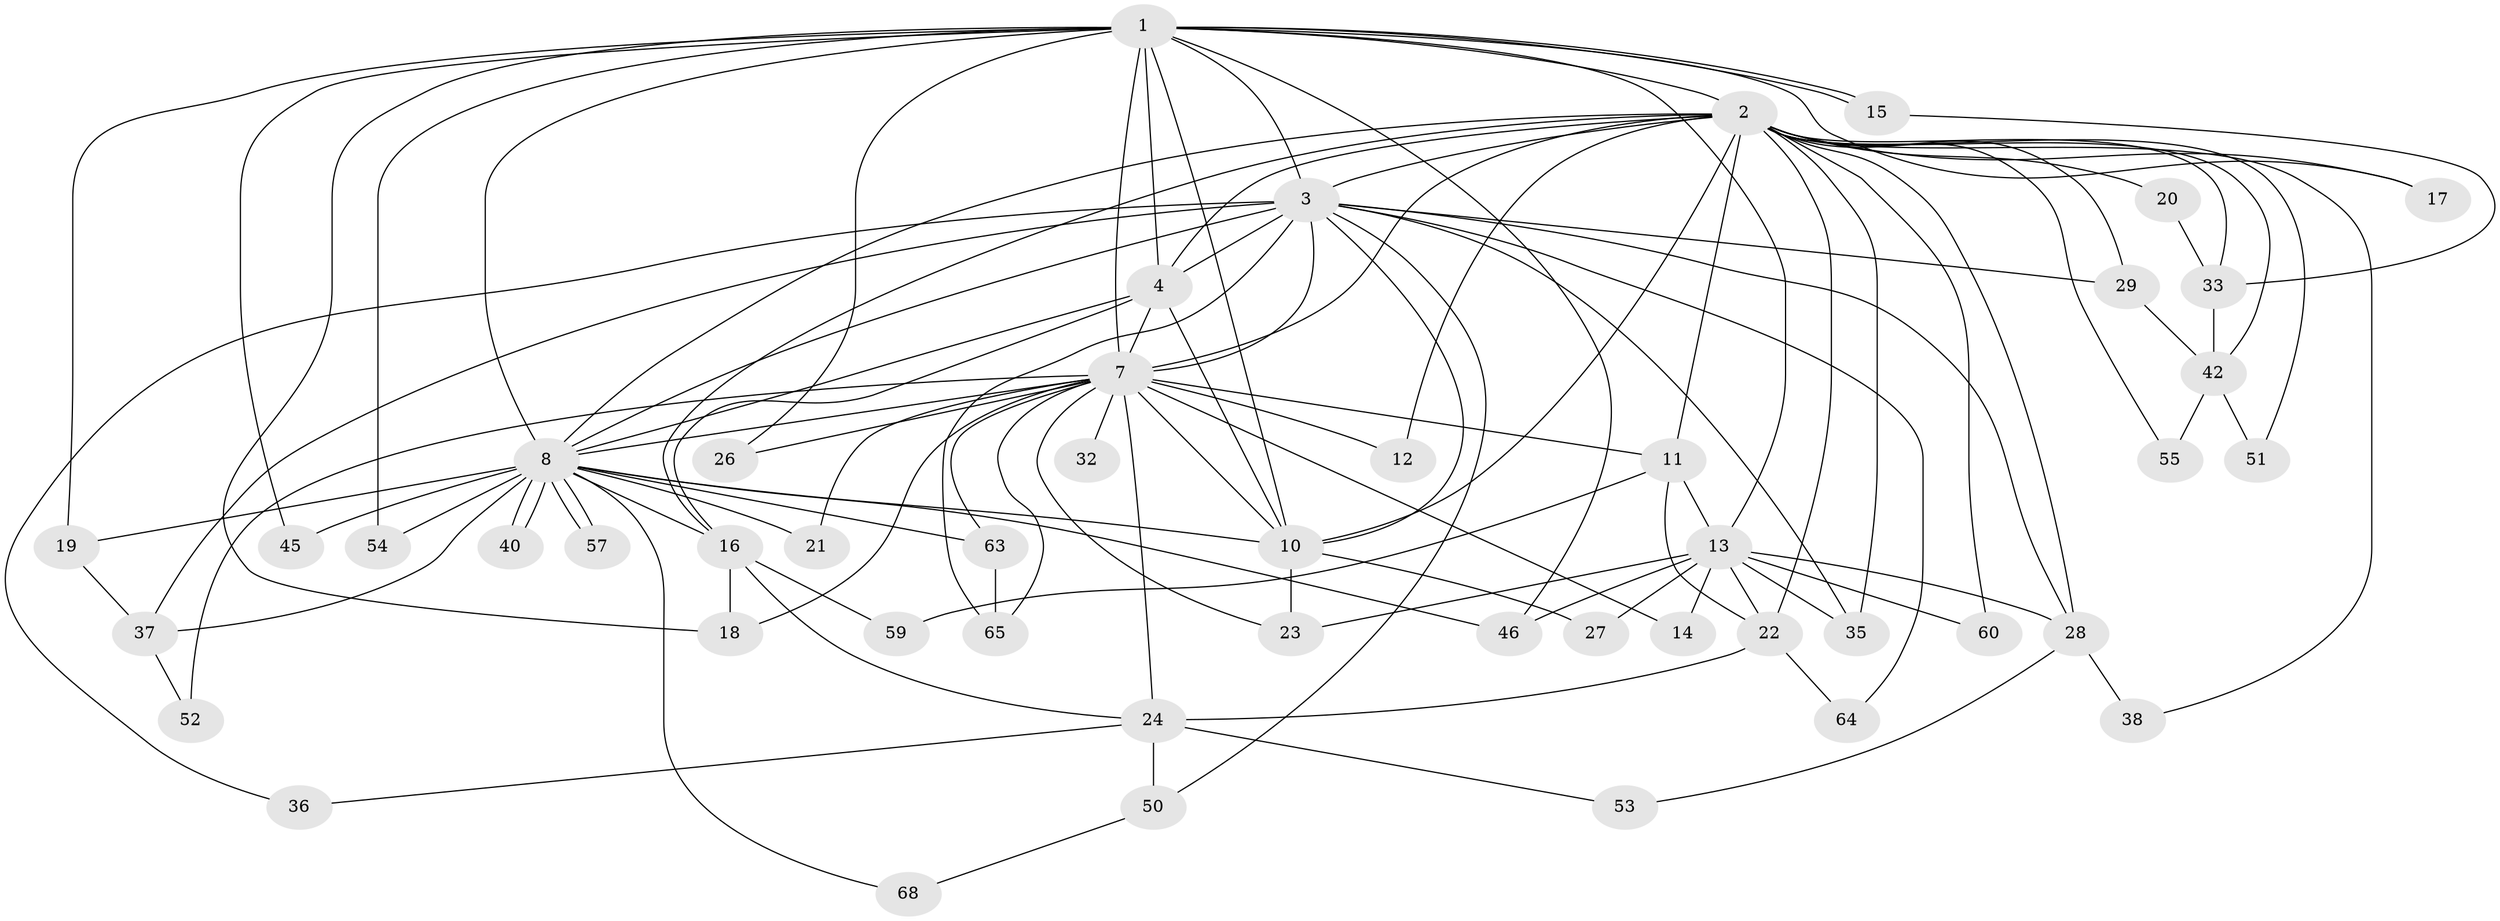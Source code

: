 // original degree distribution, {14: 0.028985507246376812, 20: 0.014492753623188406, 19: 0.014492753623188406, 10: 0.028985507246376812, 15: 0.028985507246376812, 17: 0.014492753623188406, 24: 0.014492753623188406, 12: 0.014492753623188406, 7: 0.014492753623188406, 2: 0.4927536231884058, 3: 0.21739130434782608, 5: 0.028985507246376812, 6: 0.014492753623188406, 4: 0.07246376811594203}
// Generated by graph-tools (version 1.1) at 2025/11/02/27/25 16:11:07]
// undirected, 48 vertices, 113 edges
graph export_dot {
graph [start="1"]
  node [color=gray90,style=filled];
  1 [super="+5"];
  2 [super="+6"];
  3 [super="+43"];
  4;
  7 [super="+9"];
  8 [super="+56"];
  10 [super="+67"];
  11 [super="+31"];
  12;
  13 [super="+41"];
  14;
  15;
  16 [super="+49"];
  17;
  18 [super="+58"];
  19;
  20 [super="+66"];
  21;
  22 [super="+30"];
  23 [super="+25"];
  24 [super="+44"];
  26;
  27;
  28 [super="+39"];
  29;
  32;
  33 [super="+34"];
  35 [super="+62"];
  36;
  37 [super="+48"];
  38;
  40;
  42 [super="+47"];
  45;
  46 [super="+61"];
  50;
  51;
  52;
  53;
  54;
  55;
  57;
  59;
  60;
  63;
  64;
  65 [super="+69"];
  68;
  1 -- 2 [weight=4];
  1 -- 3 [weight=2];
  1 -- 4 [weight=2];
  1 -- 7 [weight=4];
  1 -- 8 [weight=3];
  1 -- 10 [weight=2];
  1 -- 13;
  1 -- 15;
  1 -- 15;
  1 -- 17;
  1 -- 46;
  1 -- 45;
  1 -- 18;
  1 -- 19;
  1 -- 54;
  1 -- 26;
  2 -- 3 [weight=2];
  2 -- 4 [weight=2];
  2 -- 7 [weight=4];
  2 -- 8 [weight=2];
  2 -- 10 [weight=2];
  2 -- 11;
  2 -- 12;
  2 -- 20 [weight=2];
  2 -- 22 [weight=2];
  2 -- 29;
  2 -- 33;
  2 -- 35;
  2 -- 51;
  2 -- 60;
  2 -- 42;
  2 -- 16;
  2 -- 38;
  2 -- 17;
  2 -- 55;
  2 -- 28;
  3 -- 4;
  3 -- 7 [weight=2];
  3 -- 8;
  3 -- 10;
  3 -- 28;
  3 -- 29;
  3 -- 36;
  3 -- 50;
  3 -- 64;
  3 -- 37;
  3 -- 65;
  3 -- 35;
  4 -- 7 [weight=2];
  4 -- 8;
  4 -- 10;
  4 -- 16;
  7 -- 8 [weight=2];
  7 -- 10 [weight=2];
  7 -- 11;
  7 -- 12;
  7 -- 23;
  7 -- 24;
  7 -- 26;
  7 -- 52;
  7 -- 65;
  7 -- 32;
  7 -- 14;
  7 -- 21;
  7 -- 63;
  7 -- 18;
  8 -- 10 [weight=2];
  8 -- 16;
  8 -- 19;
  8 -- 21;
  8 -- 37;
  8 -- 40;
  8 -- 40;
  8 -- 45;
  8 -- 46;
  8 -- 54;
  8 -- 57;
  8 -- 57;
  8 -- 63;
  8 -- 68;
  10 -- 23;
  10 -- 27;
  11 -- 13;
  11 -- 59;
  11 -- 22;
  13 -- 14;
  13 -- 27;
  13 -- 35;
  13 -- 60;
  13 -- 22;
  13 -- 28;
  13 -- 46;
  13 -- 23;
  15 -- 33;
  16 -- 18;
  16 -- 59;
  16 -- 24;
  19 -- 37;
  20 -- 33;
  22 -- 24;
  22 -- 64;
  24 -- 36;
  24 -- 50;
  24 -- 53;
  28 -- 38;
  28 -- 53;
  29 -- 42;
  33 -- 42;
  37 -- 52;
  42 -- 51;
  42 -- 55;
  50 -- 68;
  63 -- 65;
}
